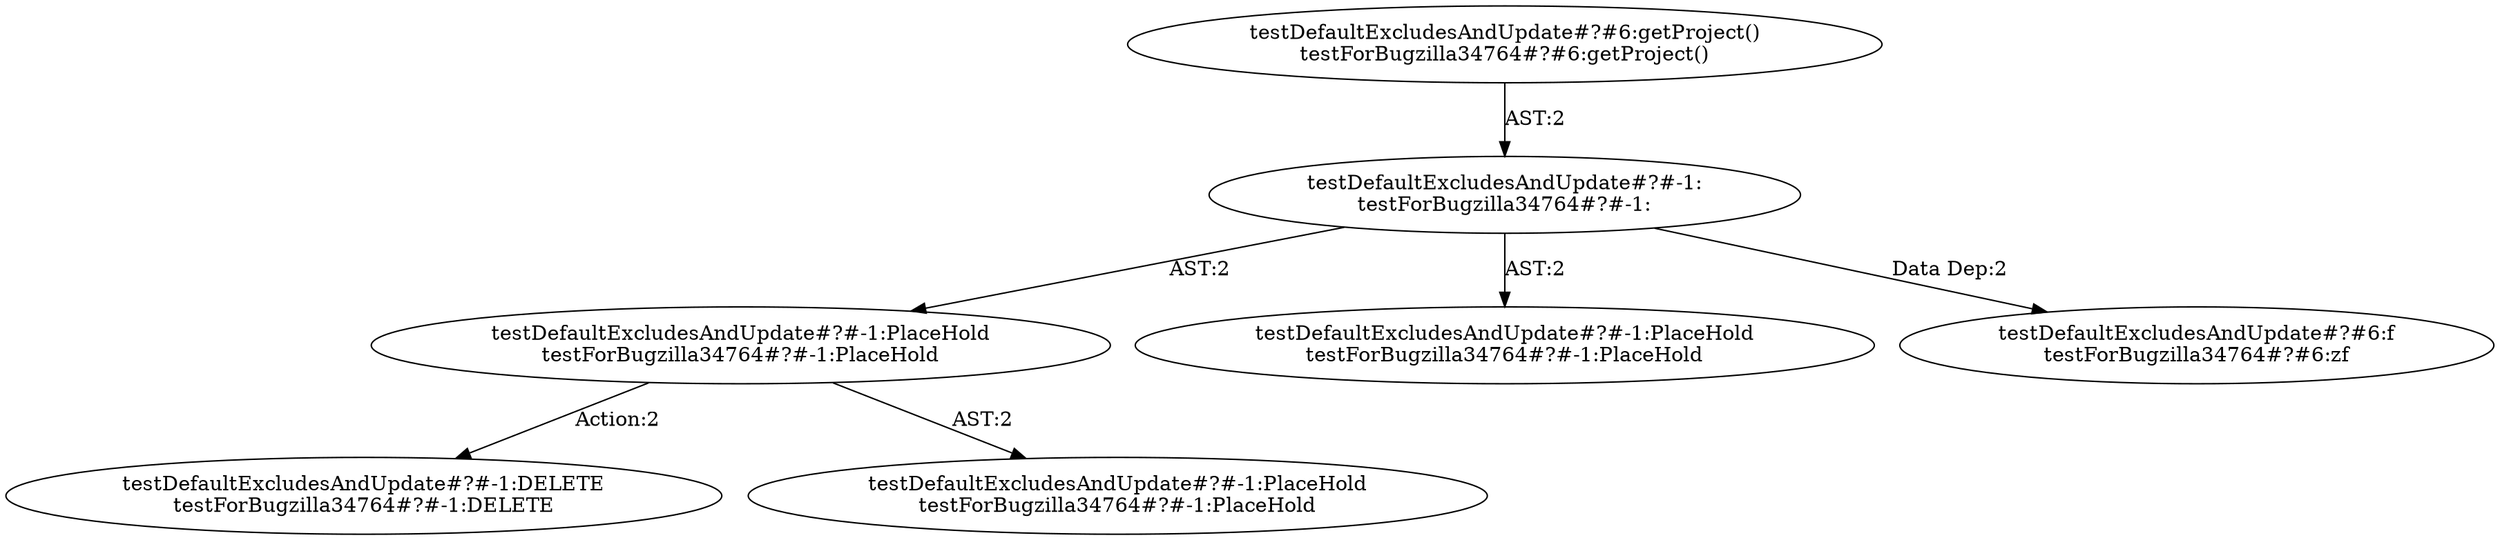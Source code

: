 digraph "Pattern" {
0 [label="testDefaultExcludesAndUpdate#?#-1:DELETE
testForBugzilla34764#?#-1:DELETE" shape=ellipse]
1 [label="testDefaultExcludesAndUpdate#?#-1:PlaceHold
testForBugzilla34764#?#-1:PlaceHold" shape=ellipse]
2 [label="testDefaultExcludesAndUpdate#?#-1:
testForBugzilla34764#?#-1:" shape=ellipse]
3 [label="testDefaultExcludesAndUpdate#?#6:getProject()
testForBugzilla34764#?#6:getProject()" shape=ellipse]
4 [label="testDefaultExcludesAndUpdate#?#-1:PlaceHold
testForBugzilla34764#?#-1:PlaceHold" shape=ellipse]
5 [label="testDefaultExcludesAndUpdate#?#6:f
testForBugzilla34764#?#6:zf" shape=ellipse]
6 [label="testDefaultExcludesAndUpdate#?#-1:PlaceHold
testForBugzilla34764#?#-1:PlaceHold" shape=ellipse]
1 -> 0 [label="Action:2"];
1 -> 6 [label="AST:2"];
2 -> 1 [label="AST:2"];
2 -> 4 [label="AST:2"];
2 -> 5 [label="Data Dep:2"];
3 -> 2 [label="AST:2"];
}
